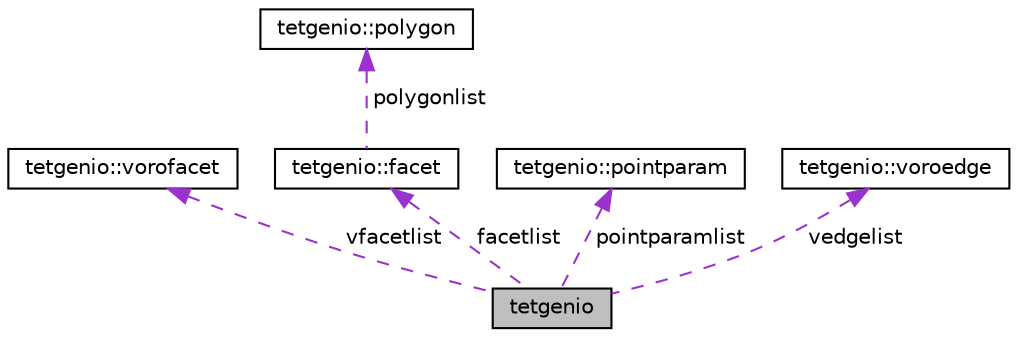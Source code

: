 digraph "tetgenio"
{
  edge [fontname="Helvetica",fontsize="10",labelfontname="Helvetica",labelfontsize="10"];
  node [fontname="Helvetica",fontsize="10",shape=record];
  Node1 [label="tetgenio",height=0.2,width=0.4,color="black", fillcolor="grey75", style="filled", fontcolor="black"];
  Node2 -> Node1 [dir="back",color="darkorchid3",fontsize="10",style="dashed",label=" vfacetlist" ];
  Node2 [label="tetgenio::vorofacet",height=0.2,width=0.4,color="black", fillcolor="white", style="filled",URL="$structtetgenio_1_1vorofacet.html"];
  Node3 -> Node1 [dir="back",color="darkorchid3",fontsize="10",style="dashed",label=" facetlist" ];
  Node3 [label="tetgenio::facet",height=0.2,width=0.4,color="black", fillcolor="white", style="filled",URL="$structtetgenio_1_1facet.html"];
  Node4 -> Node3 [dir="back",color="darkorchid3",fontsize="10",style="dashed",label=" polygonlist" ];
  Node4 [label="tetgenio::polygon",height=0.2,width=0.4,color="black", fillcolor="white", style="filled",URL="$structtetgenio_1_1polygon.html"];
  Node5 -> Node1 [dir="back",color="darkorchid3",fontsize="10",style="dashed",label=" pointparamlist" ];
  Node5 [label="tetgenio::pointparam",height=0.2,width=0.4,color="black", fillcolor="white", style="filled",URL="$structtetgenio_1_1pointparam.html"];
  Node6 -> Node1 [dir="back",color="darkorchid3",fontsize="10",style="dashed",label=" vedgelist" ];
  Node6 [label="tetgenio::voroedge",height=0.2,width=0.4,color="black", fillcolor="white", style="filled",URL="$structtetgenio_1_1voroedge.html"];
}
